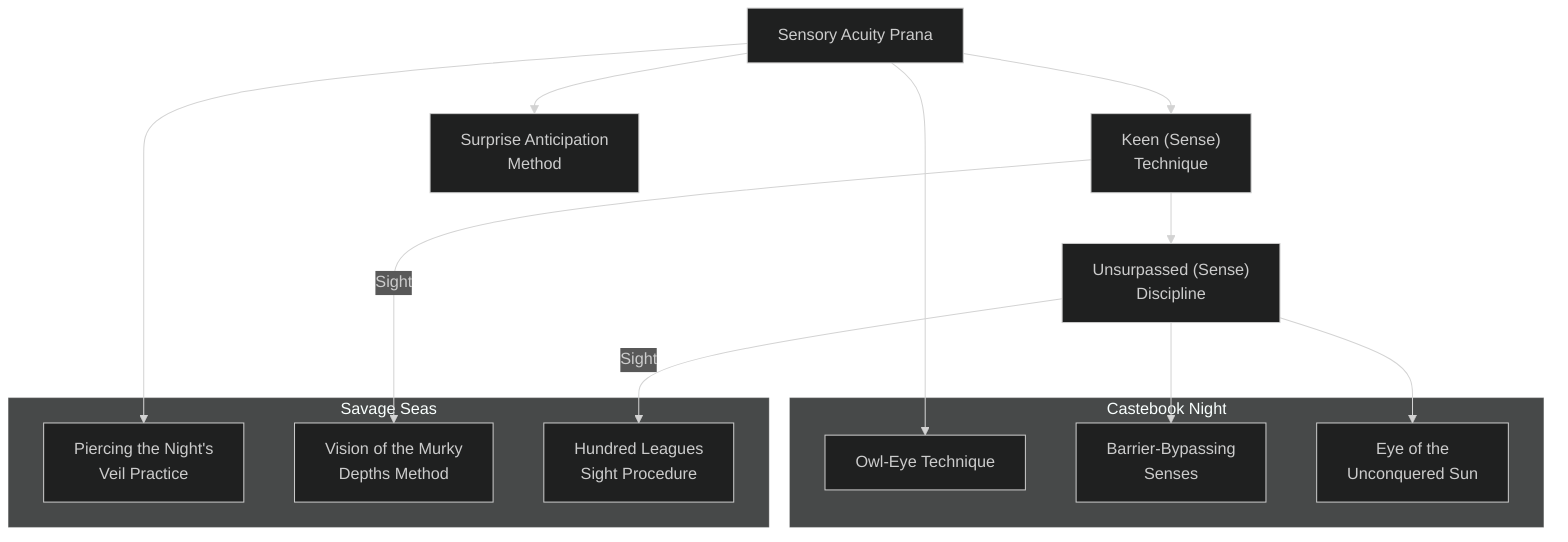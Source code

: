---
config:
  theme: dark
---
flowchart TD

    sensory_acuity_prana[Sensory Acuity Prana]
    click sensory_acuity_prana callback "
        Sensory Acuity Prana<br>
        <br>
        Cost: 5 motes<br>
        Duration: One scene<br>
        Type: Simple<br>
        Minimum Awareness: 2<br>
        Minimum Essence: 1<br>
        Prerequisite Charms: None<br>
        <br>
        Though the use of this Charm, the character extends
        his perception, heightening all five senses. The
        character can see farther and in less light, hear softer
        sounds and distinguish between them more easily and
        differentiate various tastes, textures and scents quite
        easily — he could be a master chef or perfumer. The
        basic mechanical effect is to increase the character's
        Awareness by a number of dice equal to his Essence,
        though there are obviously many other situations where
        these senses might come into play — it's up to the
        Storyteller to make a character's extended perceptions
        a reality by increasing the amount of information available
        to the player. Characters using this Charm are not
        any more or less vulnerable to sensory overload than
        normal mortals - the extended perceptions include
        the ability to manage the sensations more effectively.
        "

    keen_sense_technique["Keen (Sense)<br>Technique"]
    sensory_acuity_prana --> keen_sense_technique
    click keen_sense_technique callback "
        Keen (Sense) Technique<br>
        <br>
        Cost: 3 motes<br>
        Duration: One scene<br>
        Type: Simple<br>
        Minimum Awareness: 3<br>
        Minimum Essence: 2<br>
        Prerequisite Charms: Sensory Acuity Prana<br>
        <br>
        The character channels Essence into one of his senses,
        heightening his perceptions to an immense degree. When
        he purchases this Charm, the character must choose which
        sense it affects. Characters may purchase this Charm more
        than once in order to gain the ability to heighten different
        senses. However, a character may not have more than one
        sense heightened at any given time. Generally, this Charm
        does not add dice to a character's pools, but instead,
        changes what actions she can undertake at a given difficulty.
        For example, recognizing someone by her scent is
        normally difficulty 2 or 3, but a character with Keen Smell
        and Taste Technique could do it without a roll.<br>
        The effects of various Keen (Sense) Techniques are
        listed below<br>
        • Sight — The character's visual acuity is heightened
        to several times that of a normal mortal. He can pick out
        tiny details at 100 yards, quickly count masses of troops and
        so on. In fog, dusk and other poor visual conditions, he can
        see as well as a normal person in good visual conditions.<br>
        • Hearing and Touch - The character's hearing and
        sense of touch are tremendously increased. The character
        can easily judge the quality of fabric and metals with casual
        inspection, hear animals burrowing beneath the ground,
        listen in clearly on conversations through thick doors and
        perform other, similar feats.<br>
        • Smell and Taste - The character can detect poisons
        by taste and smell and recognize individuals by their scents
        (even if they are no longer present). The character may track
        by scent but is not good at it — add a + 2 bonus to all Survival
        rolls involving tracking or hunting for food.<br>
        This Charm is incompatible with Sensory Acuity
        Prana, above. The character can either extend all her
        senses or one of them.
        "

    unsurpassed_sense_discipline["Unsurpassed (Sense)<br>Discipline"]
    keen_sense_technique --> unsurpassed_sense_discipline
    click unsurpassed_sense_discipline callback "
        Unsurpassed (Sense) Discipline<br>
        <br>
        Cost: 5 motes<br>
        Duration: One scene<br>
        Type: Simple<br>
        Minimum Awareness: 5<br>
        Minimum Essence: 2<br>
        <br>
        Prerequisite Charms: Keen (Sense) Technique
        The character channels Essence to hone one of her
        senses As with Keen (Sense) Technique, above, the character
        must choose a sense to be enhanced when she
        purchases this Charm. The Charm may be purchased
        multiple times to cover multiple senses, but the character
        may not invoke Unsurpassed (Sense) Discipline and Keen
        (Sense) Technique at the same time, and only one sense
        at a time can be enhanced via the Unsurpassed (Sense)
        Discipline Charm. A character can only purchase the
        Unsurpassed (Sense) Discipline Charm for a sense for
        which she has already purchased the Keen (Sense) Technique
        Charm. Also, as with Keen (Sense) Technique, this
        Charm is incompatible with Sensory Acuity Prana.<br>
        • Sight - The character gains eyes equal to those of
        the greatest raptors. In good light, the character can see a
        field mouse a mile away, pick a face out of a crowded street
        with a casual glance and detect the tiniest details and
        imperfections without effort. In the dark or in poor visual
        conditions such as smoke, haze and mist, her senses are
        diminished, and she sees only as well as an individual using
        Keen Sight Technique does in normal conditions.<br>
        • Hearing and Touch - The character can listen in
        on a whispered conversation a mile away in still air or 100
        yards away indoors, in windy conditions or in noisy situations
        such as a bazaar or coliseum. The character can read
        by passing her fingers over a page and feeling the ink
        beneath her fingertips.<br>
        • Smell and Taste - The character can track by scent
        almost as well as a bloodhound, adding his Perception as
        automatic successes to all Survival rolls involving tracking or
        hunting for food. She can distinguish poisons at a distance by
        scent alone and can tell how much and how recently some-
        thing was poisoned with but a harmless touch of the tongue.
        She can read an individual or animal's actual mood by scent.
        "

    surprise_anticipation_method[Surprise Anticipation<br>Method]
    sensory_acuity_prana --> surprise_anticipation_method
    click surprise_anticipation_method callback "
        Surprise Anticipation Method<br>
        <br>
        Cost: 1 mote<br>
        Duration: Instant<br>
        Type: Reflexive<br>
        Minimum Awareness: 3<br>
        Minimum Essence: 2<br>
        Prerequisite Charms: Sensory Acuity Prana<br>
        <br>
        The character develops a preternatural sense for haz-
        ard. Whenever she is about to be placed in immediate
        danger, her Surprise Anticipation Method activates. There
        is no roll - the character simply becomes aware of
        immanent danger. This effect costs a mote of Essence and
        makes it almost impossible to ambush the character. Storytellers
        should keep in mind that Surprise Anticipation
        Method is an asset, not a liability. Don't use it as an excuse
        to drain the character's Essence.<br>
        Storytellers should also keep in mind that Surprise
        Anticipation Method operates by increasing the character's
        awareness, not by precognition or mind reading. It alerts
        characters to anything they would perceive as dangerous if
        they saw it and gave it a quick glance. A character with
        Surprise Anticipation Method can occasionally guess wrong
        about an individual's intentions, particularly when on
        edge. While the character will detect invisible individuals
        from subtle environmental clues, she can fall into carefully
        concealed pits, and she can be taken by surprise by the
        unexpected treachery of a trusted friend. She is not pre-
        scient so much as nearly impossible to catch flat-footed.<br>
        Characters may place other Charms in a Combo with
        Surprise Anticipation Method. When Surprise Anticipation
        Method activates, the character has the option of spending a
        point of temporary Willpower and activating the rest of the
        Charms. However, she must do this immediately upon the
        activation of Surprise Anticipation Method. Most Exalted
        Combo in defensive Charms since, while Surprise Anticipation
        Method is generally reliable, it is hardly infallible. It only takes
        one accidentally murdered loved one or terrible diplomatic
        incident to make an Exalted into a broken or hunted creature.
        "

    subgraph savage_seas[Savage Seas]
        piercing_the_nights_veil_practice[Piercing the Night's<br>Veil Practice]
        click piercing_the_nights_veil_practice callback "
            Piercing the Night's Veil Practice<br>
            <br>
            Cost: 5 motes<br>
            Duration: One scene<br>
            Type: Simple<br>
            Minimum Awareness: 3<br>
            Minimum Essence: 2<br>
            Prerequisite Charms: Sensory Acuity Prana<br>
            <br>
            This Charm allows the user to see in darkness as if she
            were in broad daylight. The Exalted needs no light source
            of any kind, so long as this Charm is in effect; whether
            down in the deepest cave or under a new moon on a cloudy
            night, she will see with normal clarity and detail. Charms
            used to increase her vision will work just like they normally
            do; if she uses the Hundred Leagues Sight Procedure
            (below) after activating this Charm, she will be able to
            flawlessly focus on a target dozens of leagues away, as if in
            daylight. As with the Sensory Acuity Prana (see Exalted,
            p. 196), the Exalted is not more or less susceptible to bright
            lights or sudden flashes. If she enters a torch-lit tent, she
            will see normally, and if suddenly startled by the flare of an
            anima banner, she will be blinded no longer than someone
            using his ordinary senses would.
            "

        vision_of_the_murky_depths_method[Vision of the Murky<br>Depths Method]
        click vision_of_the_murky_depths_method callback "
            Vision of the Murky Depths Method<br>
            <br>
            Cost: 3 motes<br>
            Duration: One scene<br>
            Type: Simple<br>
            Minimum Awareness: 4<br>
            Minimum Essence: 2<br>
            Prerequisite Charms: Keen Sight Technique<br>
            <br>
            The Exalted shifts his vision so that he can see in
            water as if in air. For the duration of the Charm, he can
            adjust his vision to see in water, in air or to see through
            them both. While shifted to see in either water or air, he
            sees normally. When looking through both (as when
            peering over the railing of a vessel to see if there is anything
            in the waters below or when looking up onto the deck of
            a ship from below the water's surface to locate a guard), he
            sees without the distortions and shifting that normally
            occurs, but his vision is halved (see &quot;Vision in the Depths,&quot;
            this page). It takes one turn to change sight over from
            water to air or from either to seeing in both.
            "

        hundred_leagues_sight_procedure[Hundred Leagues<br>Sight Procedure]
        click hundred_leagues_sight_procedure callback "
            Hundred Leagues Sight Procedure<br>
            <br>
            Cost: 5 motes<br>
            Duration: One scene<br>
            Type: Simple<br>
            Minimum Awareness: 5<br>
            Minimum Essence: 2<br>
            Prerequisite Charms: Unsurpassed Sight Discipline<br>
            <br>
            Whereas, before, the Exalted could extend his vision
            out to a mile or more using the Unsurpassed Sight Discipline,
            with this Charm, he can see further than even the
            sharpest-eyed mospid. The user of this Charm can clearly
            focus and notice details out to a range equal to his (Essence
            x 20) miles. Anything within that range can be seen just
            as if it were close to hand — even the furthest objects will
            appear as if they were no more than 100 yards or so away.
            This ability is rarely of use on land, where terrain ensures
            that the Exalted will never actually be able to see that far,
            but at sea, the information gleaned may prove vital.
            "
    end

    sensory_acuity_prana --> piercing_the_nights_veil_practice
    keen_sense_technique -->|Sight| vision_of_the_murky_depths_method
    unsurpassed_sense_discipline -->|Sight| hundred_leagues_sight_procedure

    subgraph Castebook Night
        owl_eye_technique[Owl-Eye Technique]
        click owl_eye_technique callback "
            Owl-Eye Technique<br>
            <br>
            Cost: 5 motes<br>
            Duration: One day<br>
            Type: Simple<br>
            Minimum Awareness: 4<br>
            Minimum Essence: 2<br>
            Prerequisite Charms: Sensory Acuity Prana<br>
            <br>
            A character who uses this Charm can see in absolute
            darkness without penalty. For the next full day, the
            character can see equally well on a bright sunny day, on
            a clear night under the full moon or in a totally lightless
            cell 10 yards underground. The only sign that a character
            is using this Charm is that her eyes become somewhat
            luminescent in dim light, flashing Solar gold from certain
            angles. This Charm does not allow the character to see
            more easily through fog or smoke, nor does it help her
            detect spirits or anyone who has been rendered invisible.
            "

        barrier_bypassing_senses[Barrier-Bypassing<br>Senses]
        click barrier_bypassing_senses callback "
            Barrier-Bypassing Senses<br>
            <br>
            Cost: 6 motes<br>
            Duration: One scene<br>
            Type: Simple<br>
            Minimum Awareness: 5<br>
            Minimum Essence: 3<br>
            Prerequisite Charms: Unsurpassed (Sense) Discipline<br>
            <br>
            The character can transcend physical limits and
            extend her senses past a single barrier. The character can
            see, hear, touch, smell or taste anything that is on the
            other side of a barrier that is no thicker than the character's
            Essence in yards. The character can observe events on the
            other side of a closed door, hear a conversation inside a
            locked stone cell or feel a powerful artifact locked inside
            a safe. The character cannot actually interact with the
            object, simply gain sensory impressions.
            "

        eye_of_the_unconquered_sun[Eye of the<br>Unconquered Sun]
        click eye_of_the_unconquered_sun callback "
            Eye of the Unconquered Sun<br>
            <br>
            Cost: 12 motes, 1 Willpower<br>
            Duration: One scene<br>
            Type: Simple<br>
            Minimum Awareness: 6<br>
            Minimum Essence: 6<br>
            Prerequisite Charms: Unsurpassed Sight Discipline<br>
            <br>
            This potent Charm allows the character to pierce all
            forms of deception and disguise. Everyone using magical
            or mundane disguises is seen in their true form, even a
            Lunar Exalted whose Tell has not yet been spotted or an
            Immaculate using Shrouding the Body and Mind. Every-
            one who is hiding is revealed to the character's gaze,
            regardless of whether they are using ordinary Stealth or
            potent invisibility magics, including mind altering effects
            such as Mental Invisibility Technique, Everyone
            and everything that was deliberately disguised or hidden
            can be clearly seen. No known magic can deceive the
            power of this Charm - Eye of the Unconquered Sun is a
            perfect defense against invisibility and concealment.
            When a character uses this Charm, his Caste Mark glows
            as if the Exalt's anima banner were at the 12-15 mote level
            if it does not already, shattering all illusion and invisibil-
            ity Charms and making mundane stealth impossible.
            "
    end

    sensory_acuity_prana --> owl_eye_technique
    unsurpassed_sense_discipline --> barrier_bypassing_senses
    unsurpassed_sense_discipline --> eye_of_the_unconquered_sun